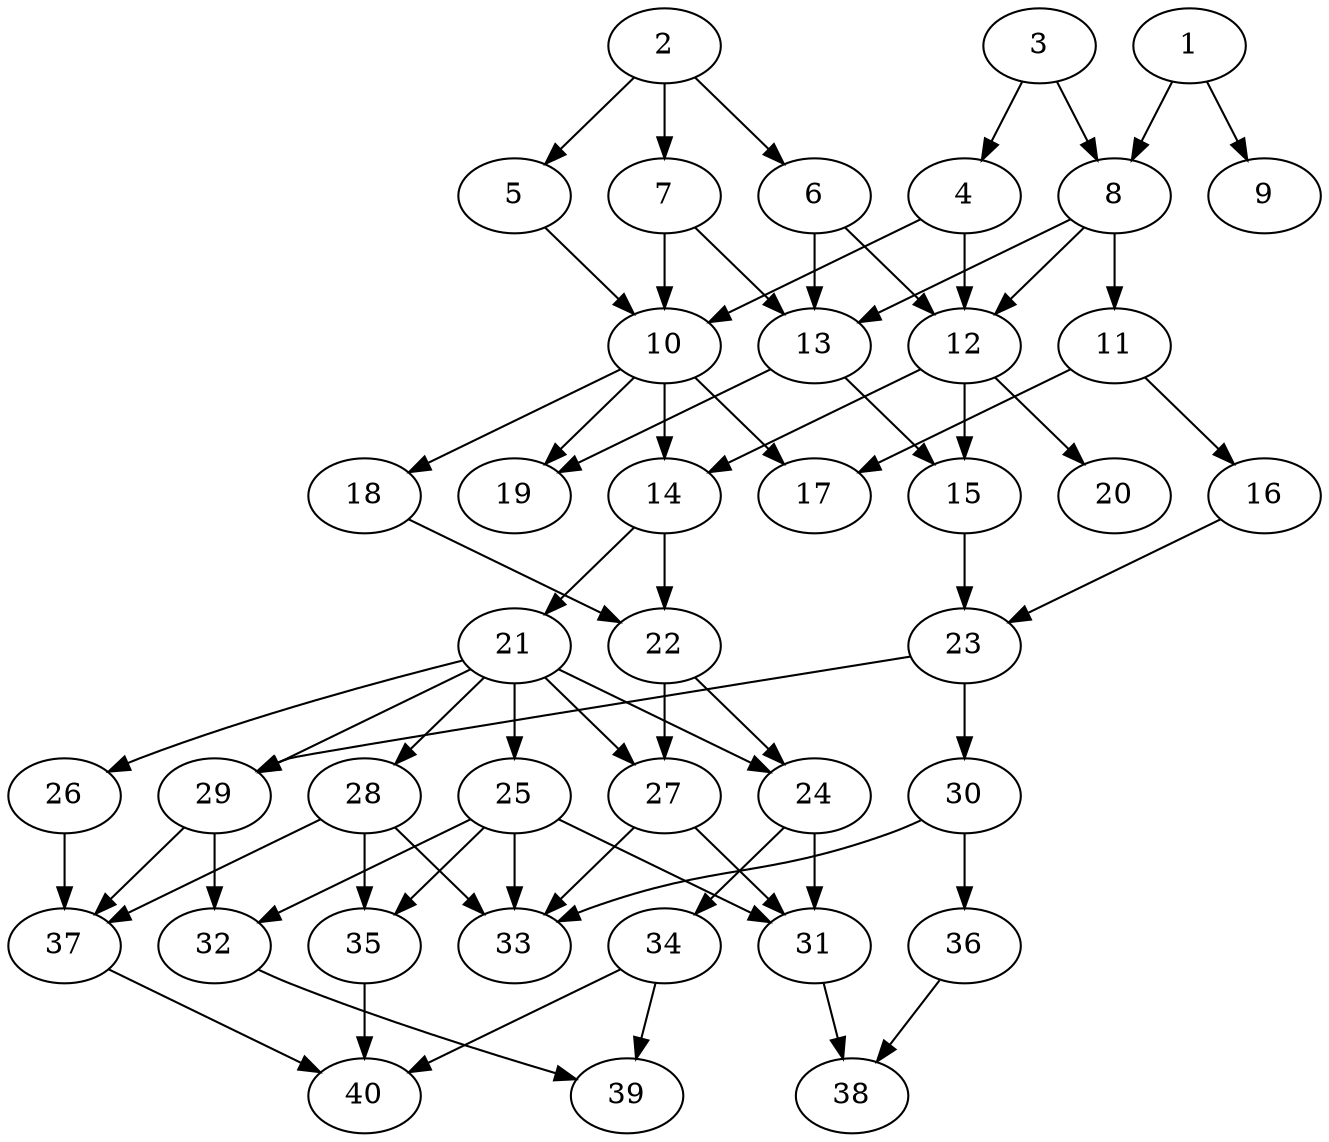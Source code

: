 // DAG automatically generated by daggen at Tue Aug  6 16:28:35 2019
// ./daggen --dot -n 40 --ccr 0.4 --fat 0.5 --regular 0.5 --density 0.5 --mindata 5242880 --maxdata 52428800 
digraph G {
  1 [size="128051200", alpha="0.10", expect_size="51220480"] 
  1 -> 8 [size ="51220480"]
  1 -> 9 [size ="51220480"]
  2 [size="113592320", alpha="0.11", expect_size="45436928"] 
  2 -> 5 [size ="45436928"]
  2 -> 6 [size ="45436928"]
  2 -> 7 [size ="45436928"]
  3 [size="23347200", alpha="0.01", expect_size="9338880"] 
  3 -> 4 [size ="9338880"]
  3 -> 8 [size ="9338880"]
  4 [size="100672000", alpha="0.02", expect_size="40268800"] 
  4 -> 10 [size ="40268800"]
  4 -> 12 [size ="40268800"]
  5 [size="56885760", alpha="0.14", expect_size="22754304"] 
  5 -> 10 [size ="22754304"]
  6 [size="73643520", alpha="0.18", expect_size="29457408"] 
  6 -> 12 [size ="29457408"]
  6 -> 13 [size ="29457408"]
  7 [size="43788800", alpha="0.03", expect_size="17515520"] 
  7 -> 10 [size ="17515520"]
  7 -> 13 [size ="17515520"]
  8 [size="109824000", alpha="0.03", expect_size="43929600"] 
  8 -> 11 [size ="43929600"]
  8 -> 12 [size ="43929600"]
  8 -> 13 [size ="43929600"]
  9 [size="55987200", alpha="0.19", expect_size="22394880"] 
  10 [size="75371520", alpha="0.12", expect_size="30148608"] 
  10 -> 14 [size ="30148608"]
  10 -> 17 [size ="30148608"]
  10 -> 18 [size ="30148608"]
  10 -> 19 [size ="30148608"]
  11 [size="42787840", alpha="0.06", expect_size="17115136"] 
  11 -> 16 [size ="17115136"]
  11 -> 17 [size ="17115136"]
  12 [size="100515840", alpha="0.01", expect_size="40206336"] 
  12 -> 14 [size ="40206336"]
  12 -> 15 [size ="40206336"]
  12 -> 20 [size ="40206336"]
  13 [size="48079360", alpha="0.19", expect_size="19231744"] 
  13 -> 15 [size ="19231744"]
  13 -> 19 [size ="19231744"]
  14 [size="56133120", alpha="0.15", expect_size="22453248"] 
  14 -> 21 [size ="22453248"]
  14 -> 22 [size ="22453248"]
  15 [size="68802560", alpha="0.10", expect_size="27521024"] 
  15 -> 23 [size ="27521024"]
  16 [size="30494720", alpha="0.03", expect_size="12197888"] 
  16 -> 23 [size ="12197888"]
  17 [size="19294720", alpha="0.18", expect_size="7717888"] 
  18 [size="35832320", alpha="0.06", expect_size="14332928"] 
  18 -> 22 [size ="14332928"]
  19 [size="55175680", alpha="0.00", expect_size="22070272"] 
  20 [size="47219200", alpha="0.09", expect_size="18887680"] 
  21 [size="118136320", alpha="0.17", expect_size="47254528"] 
  21 -> 24 [size ="47254528"]
  21 -> 25 [size ="47254528"]
  21 -> 26 [size ="47254528"]
  21 -> 27 [size ="47254528"]
  21 -> 28 [size ="47254528"]
  21 -> 29 [size ="47254528"]
  22 [size="34790400", alpha="0.02", expect_size="13916160"] 
  22 -> 24 [size ="13916160"]
  22 -> 27 [size ="13916160"]
  23 [size="38430720", alpha="0.08", expect_size="15372288"] 
  23 -> 29 [size ="15372288"]
  23 -> 30 [size ="15372288"]
  24 [size="33146880", alpha="0.10", expect_size="13258752"] 
  24 -> 31 [size ="13258752"]
  24 -> 34 [size ="13258752"]
  25 [size="121392640", alpha="0.19", expect_size="48557056"] 
  25 -> 31 [size ="48557056"]
  25 -> 32 [size ="48557056"]
  25 -> 33 [size ="48557056"]
  25 -> 35 [size ="48557056"]
  26 [size="60323840", alpha="0.18", expect_size="24129536"] 
  26 -> 37 [size ="24129536"]
  27 [size="77294080", alpha="0.03", expect_size="30917632"] 
  27 -> 31 [size ="30917632"]
  27 -> 33 [size ="30917632"]
  28 [size="63244800", alpha="0.04", expect_size="25297920"] 
  28 -> 33 [size ="25297920"]
  28 -> 35 [size ="25297920"]
  28 -> 37 [size ="25297920"]
  29 [size="100979200", alpha="0.12", expect_size="40391680"] 
  29 -> 32 [size ="40391680"]
  29 -> 37 [size ="40391680"]
  30 [size="101440000", alpha="0.10", expect_size="40576000"] 
  30 -> 33 [size ="40576000"]
  30 -> 36 [size ="40576000"]
  31 [size="34014720", alpha="0.14", expect_size="13605888"] 
  31 -> 38 [size ="13605888"]
  32 [size="13652480", alpha="0.13", expect_size="5460992"] 
  32 -> 39 [size ="5460992"]
  33 [size="22873600", alpha="0.17", expect_size="9149440"] 
  34 [size="71920640", alpha="0.09", expect_size="28768256"] 
  34 -> 39 [size ="28768256"]
  34 -> 40 [size ="28768256"]
  35 [size="130393600", alpha="0.10", expect_size="52157440"] 
  35 -> 40 [size ="52157440"]
  36 [size="124108800", alpha="0.14", expect_size="49643520"] 
  36 -> 38 [size ="49643520"]
  37 [size="113605120", alpha="0.20", expect_size="45442048"] 
  37 -> 40 [size ="45442048"]
  38 [size="129569280", alpha="0.09", expect_size="51827712"] 
  39 [size="32783360", alpha="0.05", expect_size="13113344"] 
  40 [size="102062080", alpha="0.07", expect_size="40824832"] 
}
